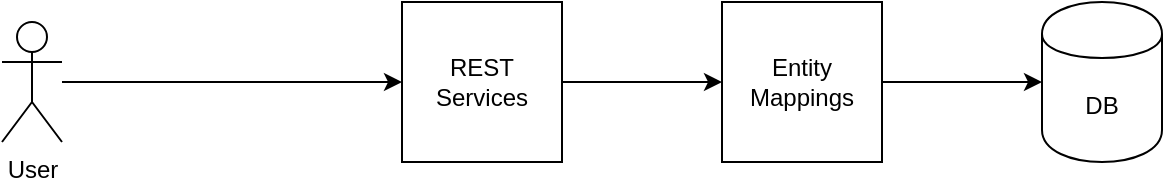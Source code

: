 <mxfile version="13.3.5" type="device"><diagram id="ecpDtJ2Mf-I9O5iZgezT" name="Page-1"><mxGraphModel dx="1102" dy="819" grid="1" gridSize="10" guides="1" tooltips="1" connect="1" arrows="1" fold="1" page="1" pageScale="1" pageWidth="1169" pageHeight="827" math="0" shadow="0"><root><mxCell id="0"/><mxCell id="1" parent="0"/><mxCell id="GYTu99kNMKxo6jSEkjOl-8" value="" style="group" vertex="1" connectable="0" parent="1"><mxGeometry x="270" y="320" width="580" height="80" as="geometry"/></mxCell><mxCell id="GYTu99kNMKxo6jSEkjOl-1" value="REST&lt;br&gt;Services" style="whiteSpace=wrap;html=1;aspect=fixed;" vertex="1" parent="GYTu99kNMKxo6jSEkjOl-8"><mxGeometry x="200" width="80" height="80" as="geometry"/></mxCell><mxCell id="GYTu99kNMKxo6jSEkjOl-2" value="DB" style="shape=cylinder;whiteSpace=wrap;html=1;boundedLbl=1;backgroundOutline=1;" vertex="1" parent="GYTu99kNMKxo6jSEkjOl-8"><mxGeometry x="520" width="60" height="80" as="geometry"/></mxCell><mxCell id="GYTu99kNMKxo6jSEkjOl-3" value="User" style="shape=umlActor;verticalLabelPosition=bottom;labelBackgroundColor=#ffffff;verticalAlign=top;html=1;outlineConnect=0;" vertex="1" parent="GYTu99kNMKxo6jSEkjOl-8"><mxGeometry y="10" width="30" height="60" as="geometry"/></mxCell><mxCell id="GYTu99kNMKxo6jSEkjOl-5" value="Entity Mappings" style="whiteSpace=wrap;html=1;aspect=fixed;" vertex="1" parent="GYTu99kNMKxo6jSEkjOl-8"><mxGeometry x="360" width="80" height="80" as="geometry"/></mxCell><mxCell id="GYTu99kNMKxo6jSEkjOl-4" style="edgeStyle=orthogonalEdgeStyle;rounded=0;orthogonalLoop=1;jettySize=auto;html=1;entryX=0;entryY=0.5;entryDx=0;entryDy=0;" edge="1" parent="GYTu99kNMKxo6jSEkjOl-8" source="GYTu99kNMKxo6jSEkjOl-3" target="GYTu99kNMKxo6jSEkjOl-1"><mxGeometry relative="1" as="geometry"/></mxCell><mxCell id="GYTu99kNMKxo6jSEkjOl-6" style="edgeStyle=orthogonalEdgeStyle;rounded=0;orthogonalLoop=1;jettySize=auto;html=1;entryX=0;entryY=0.5;entryDx=0;entryDy=0;" edge="1" parent="GYTu99kNMKxo6jSEkjOl-8" source="GYTu99kNMKxo6jSEkjOl-1" target="GYTu99kNMKxo6jSEkjOl-5"><mxGeometry relative="1" as="geometry"/></mxCell><mxCell id="GYTu99kNMKxo6jSEkjOl-7" style="edgeStyle=orthogonalEdgeStyle;rounded=0;orthogonalLoop=1;jettySize=auto;html=1;exitX=1;exitY=0.5;exitDx=0;exitDy=0;" edge="1" parent="GYTu99kNMKxo6jSEkjOl-8" source="GYTu99kNMKxo6jSEkjOl-5" target="GYTu99kNMKxo6jSEkjOl-2"><mxGeometry relative="1" as="geometry"/></mxCell></root></mxGraphModel></diagram></mxfile>